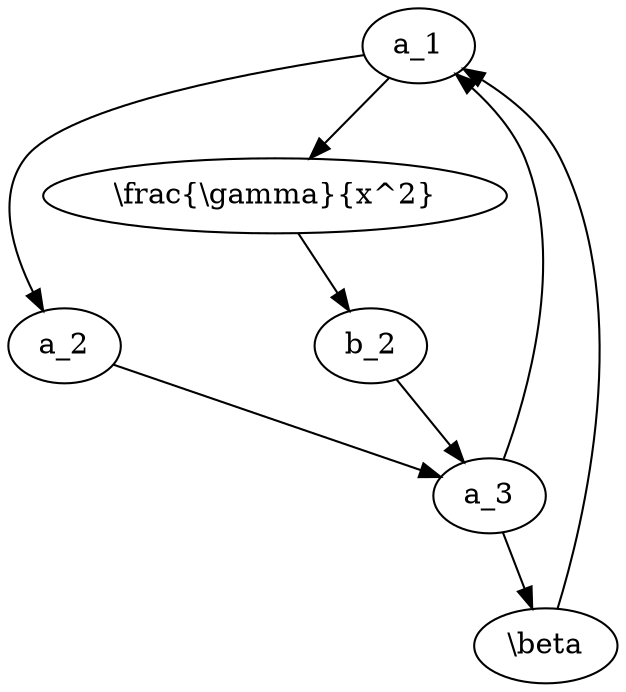digraph G {
	a_1 [texlbl="$\frac{\gamma}{2x^2+y^3}$"];
	a_1 -> a_2 -> a_3 -> a_1
	node [texmode="math"];
	a_1 -> b_1 -> b_2 -> a_3;
	b_1 [label="\\frac{\\gamma}{x^2}"];
	node [texmode="verbatim"]
	b_4 [label="\\beta"] 
	a_3 -> b_4 -> a_1;
}